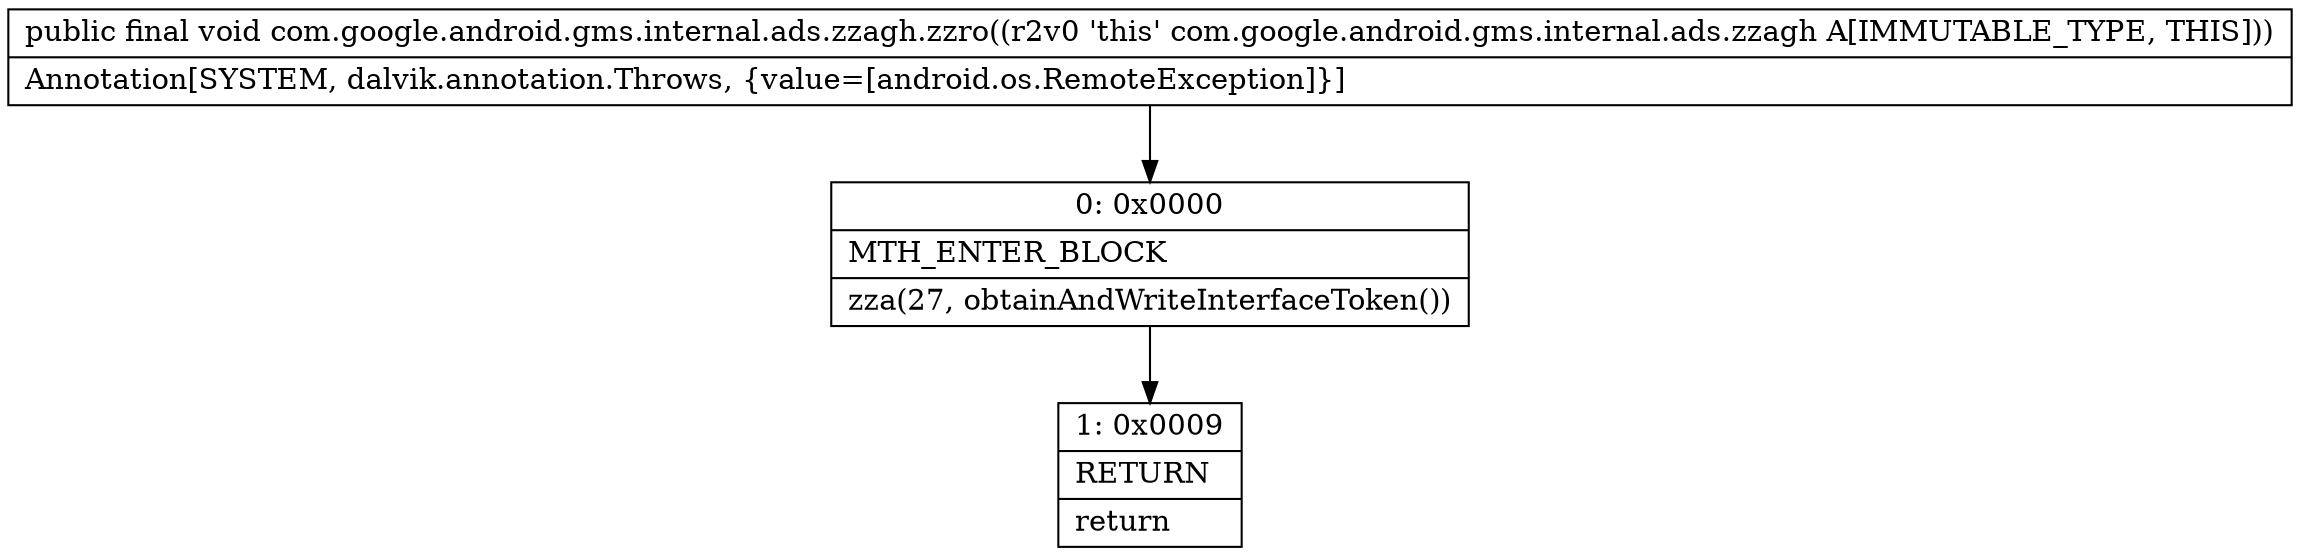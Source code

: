 digraph "CFG forcom.google.android.gms.internal.ads.zzagh.zzro()V" {
Node_0 [shape=record,label="{0\:\ 0x0000|MTH_ENTER_BLOCK\l|zza(27, obtainAndWriteInterfaceToken())\l}"];
Node_1 [shape=record,label="{1\:\ 0x0009|RETURN\l|return\l}"];
MethodNode[shape=record,label="{public final void com.google.android.gms.internal.ads.zzagh.zzro((r2v0 'this' com.google.android.gms.internal.ads.zzagh A[IMMUTABLE_TYPE, THIS]))  | Annotation[SYSTEM, dalvik.annotation.Throws, \{value=[android.os.RemoteException]\}]\l}"];
MethodNode -> Node_0;
Node_0 -> Node_1;
}


